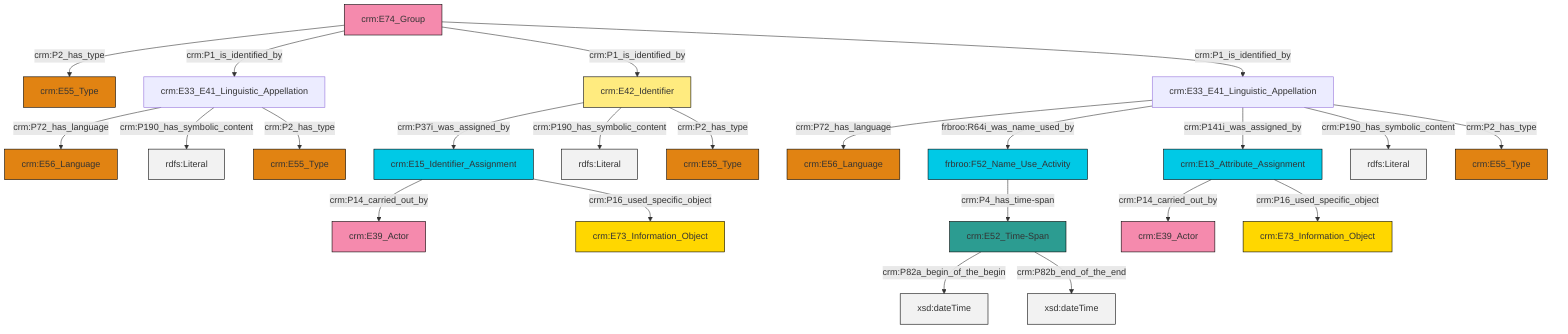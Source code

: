 graph TD
classDef Literal fill:#f2f2f2,stroke:#000000;
classDef CRM_Entity fill:#FFFFFF,stroke:#000000;
classDef Temporal_Entity fill:#00C9E6, stroke:#000000;
classDef Type fill:#E18312, stroke:#000000;
classDef Time-Span fill:#2C9C91, stroke:#000000;
classDef Appellation fill:#FFEB7F, stroke:#000000;
classDef Place fill:#008836, stroke:#000000;
classDef Persistent_Item fill:#B266B2, stroke:#000000;
classDef Conceptual_Object fill:#FFD700, stroke:#000000;
classDef Physical_Thing fill:#D2B48C, stroke:#000000;
classDef Actor fill:#f58aad, stroke:#000000;
classDef PC_Classes fill:#4ce600, stroke:#000000;
classDef Multi fill:#cccccc,stroke:#000000;

0["crm:E74_Group"]:::Actor -->|crm:P2_has_type| 1["crm:E55_Type"]:::Type
4["crm:E13_Attribute_Assignment"]:::Temporal_Entity -->|crm:P14_carried_out_by| 5["crm:E39_Actor"]:::Actor
6["crm:E15_Identifier_Assignment"]:::Temporal_Entity -->|crm:P14_carried_out_by| 7["crm:E39_Actor"]:::Actor
8["frbroo:F52_Name_Use_Activity"]:::Temporal_Entity -->|crm:P4_has_time-span| 9["crm:E52_Time-Span"]:::Time-Span
2["crm:E33_E41_Linguistic_Appellation"]:::Default -->|crm:P72_has_language| 10["crm:E56_Language"]:::Type
9["crm:E52_Time-Span"]:::Time-Span -->|crm:P82a_begin_of_the_begin| 17[xsd:dateTime]:::Literal
2["crm:E33_E41_Linguistic_Appellation"]:::Default -->|frbroo:R64i_was_name_used_by| 8["frbroo:F52_Name_Use_Activity"]:::Temporal_Entity
18["crm:E33_E41_Linguistic_Appellation"]:::Default -->|crm:P72_has_language| 11["crm:E56_Language"]:::Type
19["crm:E42_Identifier"]:::Appellation -->|crm:P37i_was_assigned_by| 6["crm:E15_Identifier_Assignment"]:::Temporal_Entity
19["crm:E42_Identifier"]:::Appellation -->|crm:P190_has_symbolic_content| 22[rdfs:Literal]:::Literal
18["crm:E33_E41_Linguistic_Appellation"]:::Default -->|crm:P190_has_symbolic_content| 28[rdfs:Literal]:::Literal
9["crm:E52_Time-Span"]:::Time-Span -->|crm:P82b_end_of_the_end| 29[xsd:dateTime]:::Literal
0["crm:E74_Group"]:::Actor -->|crm:P1_is_identified_by| 18["crm:E33_E41_Linguistic_Appellation"]:::Default
19["crm:E42_Identifier"]:::Appellation -->|crm:P2_has_type| 31["crm:E55_Type"]:::Type
6["crm:E15_Identifier_Assignment"]:::Temporal_Entity -->|crm:P16_used_specific_object| 26["crm:E73_Information_Object"]:::Conceptual_Object
18["crm:E33_E41_Linguistic_Appellation"]:::Default -->|crm:P2_has_type| 32["crm:E55_Type"]:::Type
0["crm:E74_Group"]:::Actor -->|crm:P1_is_identified_by| 19["crm:E42_Identifier"]:::Appellation
2["crm:E33_E41_Linguistic_Appellation"]:::Default -->|crm:P141i_was_assigned_by| 4["crm:E13_Attribute_Assignment"]:::Temporal_Entity
2["crm:E33_E41_Linguistic_Appellation"]:::Default -->|crm:P190_has_symbolic_content| 33[rdfs:Literal]:::Literal
0["crm:E74_Group"]:::Actor -->|crm:P1_is_identified_by| 2["crm:E33_E41_Linguistic_Appellation"]:::Default
2["crm:E33_E41_Linguistic_Appellation"]:::Default -->|crm:P2_has_type| 13["crm:E55_Type"]:::Type
4["crm:E13_Attribute_Assignment"]:::Temporal_Entity -->|crm:P16_used_specific_object| 23["crm:E73_Information_Object"]:::Conceptual_Object